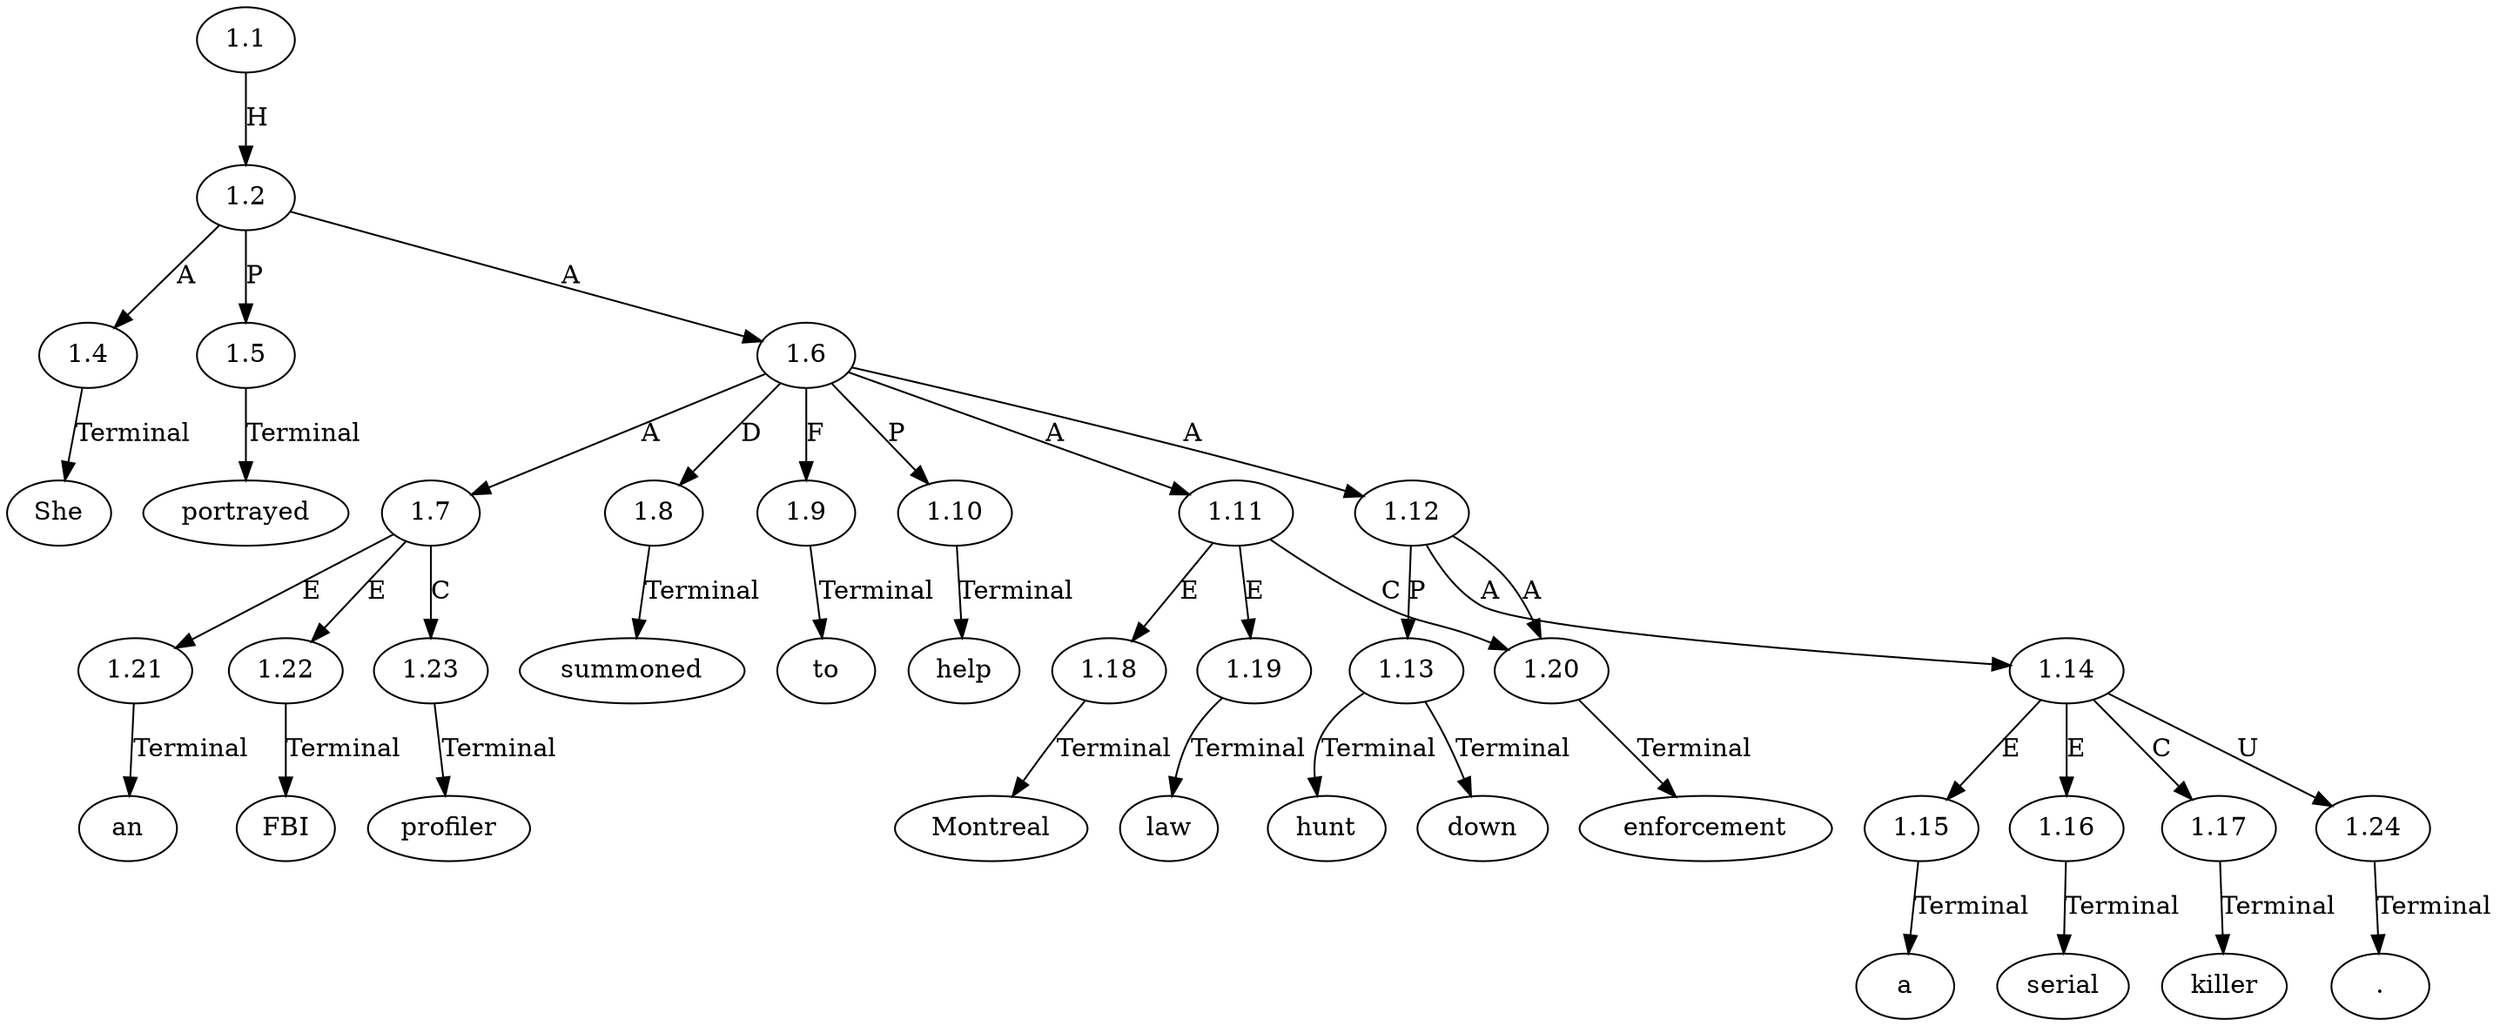 // Graph
digraph {
	0.1 [label=She ordering=out]
	0.10 [label=law ordering=out]
	0.11 [label=enforcement ordering=out]
	0.12 [label=hunt ordering=out]
	0.13 [label=down ordering=out]
	0.14 [label=a ordering=out]
	0.15 [label=serial ordering=out]
	0.16 [label=killer ordering=out]
	0.17 [label="." ordering=out]
	0.2 [label=portrayed ordering=out]
	0.3 [label=an ordering=out]
	0.4 [label=FBI ordering=out]
	0.5 [label=profiler ordering=out]
	0.6 [label=summoned ordering=out]
	0.7 [label=to ordering=out]
	0.8 [label=help ordering=out]
	0.9 [label=Montreal ordering=out]
	1.1 [label=1.1 ordering=out]
	1.2 [label=1.2 ordering=out]
	1.4 [label=1.4 ordering=out]
	1.5 [label=1.5 ordering=out]
	1.6 [label=1.6 ordering=out]
	1.7 [label=1.7 ordering=out]
	1.8 [label=1.8 ordering=out]
	1.9 [label=1.9 ordering=out]
	1.10 [label=1.10 ordering=out]
	1.11 [label=1.11 ordering=out]
	1.12 [label=1.12 ordering=out]
	1.13 [label=1.13 ordering=out]
	1.14 [label=1.14 ordering=out]
	1.15 [label=1.15 ordering=out]
	1.16 [label=1.16 ordering=out]
	1.17 [label=1.17 ordering=out]
	1.18 [label=1.18 ordering=out]
	1.19 [label=1.19 ordering=out]
	1.20 [label=1.20 ordering=out]
	1.21 [label=1.21 ordering=out]
	1.22 [label=1.22 ordering=out]
	1.23 [label=1.23 ordering=out]
	1.24 [label=1.24 ordering=out]
	1.1 -> 1.2 [label=H ordering=out]
	1.2 -> 1.4 [label=A ordering=out]
	1.2 -> 1.5 [label=P ordering=out]
	1.2 -> 1.6 [label=A ordering=out]
	1.4 -> 0.1 [label=Terminal ordering=out]
	1.5 -> 0.2 [label=Terminal ordering=out]
	1.6 -> 1.7 [label=A ordering=out]
	1.6 -> 1.8 [label=D ordering=out]
	1.6 -> 1.9 [label=F ordering=out]
	1.6 -> 1.10 [label=P ordering=out]
	1.6 -> 1.11 [label=A ordering=out]
	1.6 -> 1.12 [label=A ordering=out]
	1.7 -> 1.21 [label=E ordering=out]
	1.7 -> 1.22 [label=E ordering=out]
	1.7 -> 1.23 [label=C ordering=out]
	1.8 -> 0.6 [label=Terminal ordering=out]
	1.9 -> 0.7 [label=Terminal ordering=out]
	1.10 -> 0.8 [label=Terminal ordering=out]
	1.11 -> 1.18 [label=E ordering=out]
	1.11 -> 1.19 [label=E ordering=out]
	1.11 -> 1.20 [label=C ordering=out]
	1.12 -> 1.13 [label=P ordering=out]
	1.12 -> 1.14 [label=A ordering=out]
	1.12 -> 1.20 [label=A ordering=out]
	1.13 -> 0.12 [label=Terminal ordering=out]
	1.13 -> 0.13 [label=Terminal ordering=out]
	1.14 -> 1.15 [label=E ordering=out]
	1.14 -> 1.16 [label=E ordering=out]
	1.14 -> 1.17 [label=C ordering=out]
	1.14 -> 1.24 [label=U ordering=out]
	1.15 -> 0.14 [label=Terminal ordering=out]
	1.16 -> 0.15 [label=Terminal ordering=out]
	1.17 -> 0.16 [label=Terminal ordering=out]
	1.18 -> 0.9 [label=Terminal ordering=out]
	1.19 -> 0.10 [label=Terminal ordering=out]
	1.20 -> 0.11 [label=Terminal ordering=out]
	1.21 -> 0.3 [label=Terminal ordering=out]
	1.22 -> 0.4 [label=Terminal ordering=out]
	1.23 -> 0.5 [label=Terminal ordering=out]
	1.24 -> 0.17 [label=Terminal ordering=out]
}
